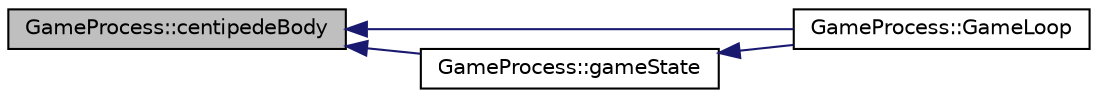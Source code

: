 digraph "GameProcess::centipedeBody"
{
  edge [fontname="Helvetica",fontsize="10",labelfontname="Helvetica",labelfontsize="10"];
  node [fontname="Helvetica",fontsize="10",shape=record];
  rankdir="LR";
  Node10 [label="GameProcess::centipedeBody",height=0.2,width=0.4,color="black", fillcolor="grey75", style="filled", fontcolor="black"];
  Node10 -> Node11 [dir="back",color="midnightblue",fontsize="10",style="solid",fontname="Helvetica"];
  Node11 [label="GameProcess::GameLoop",height=0.2,width=0.4,color="black", fillcolor="white", style="filled",URL="$class_game_process.html#aa8fbde0978dd3fadd1289c69b6dea382",tooltip="updates the game entity states "];
  Node10 -> Node12 [dir="back",color="midnightblue",fontsize="10",style="solid",fontname="Helvetica"];
  Node12 [label="GameProcess::gameState",height=0.2,width=0.4,color="black", fillcolor="white", style="filled",URL="$class_game_process.html#a8e3d60d76c9c87d6420f3b929af001a9",tooltip="checks if the entities are dead and sets the gamestate "];
  Node12 -> Node11 [dir="back",color="midnightblue",fontsize="10",style="solid",fontname="Helvetica"];
}
